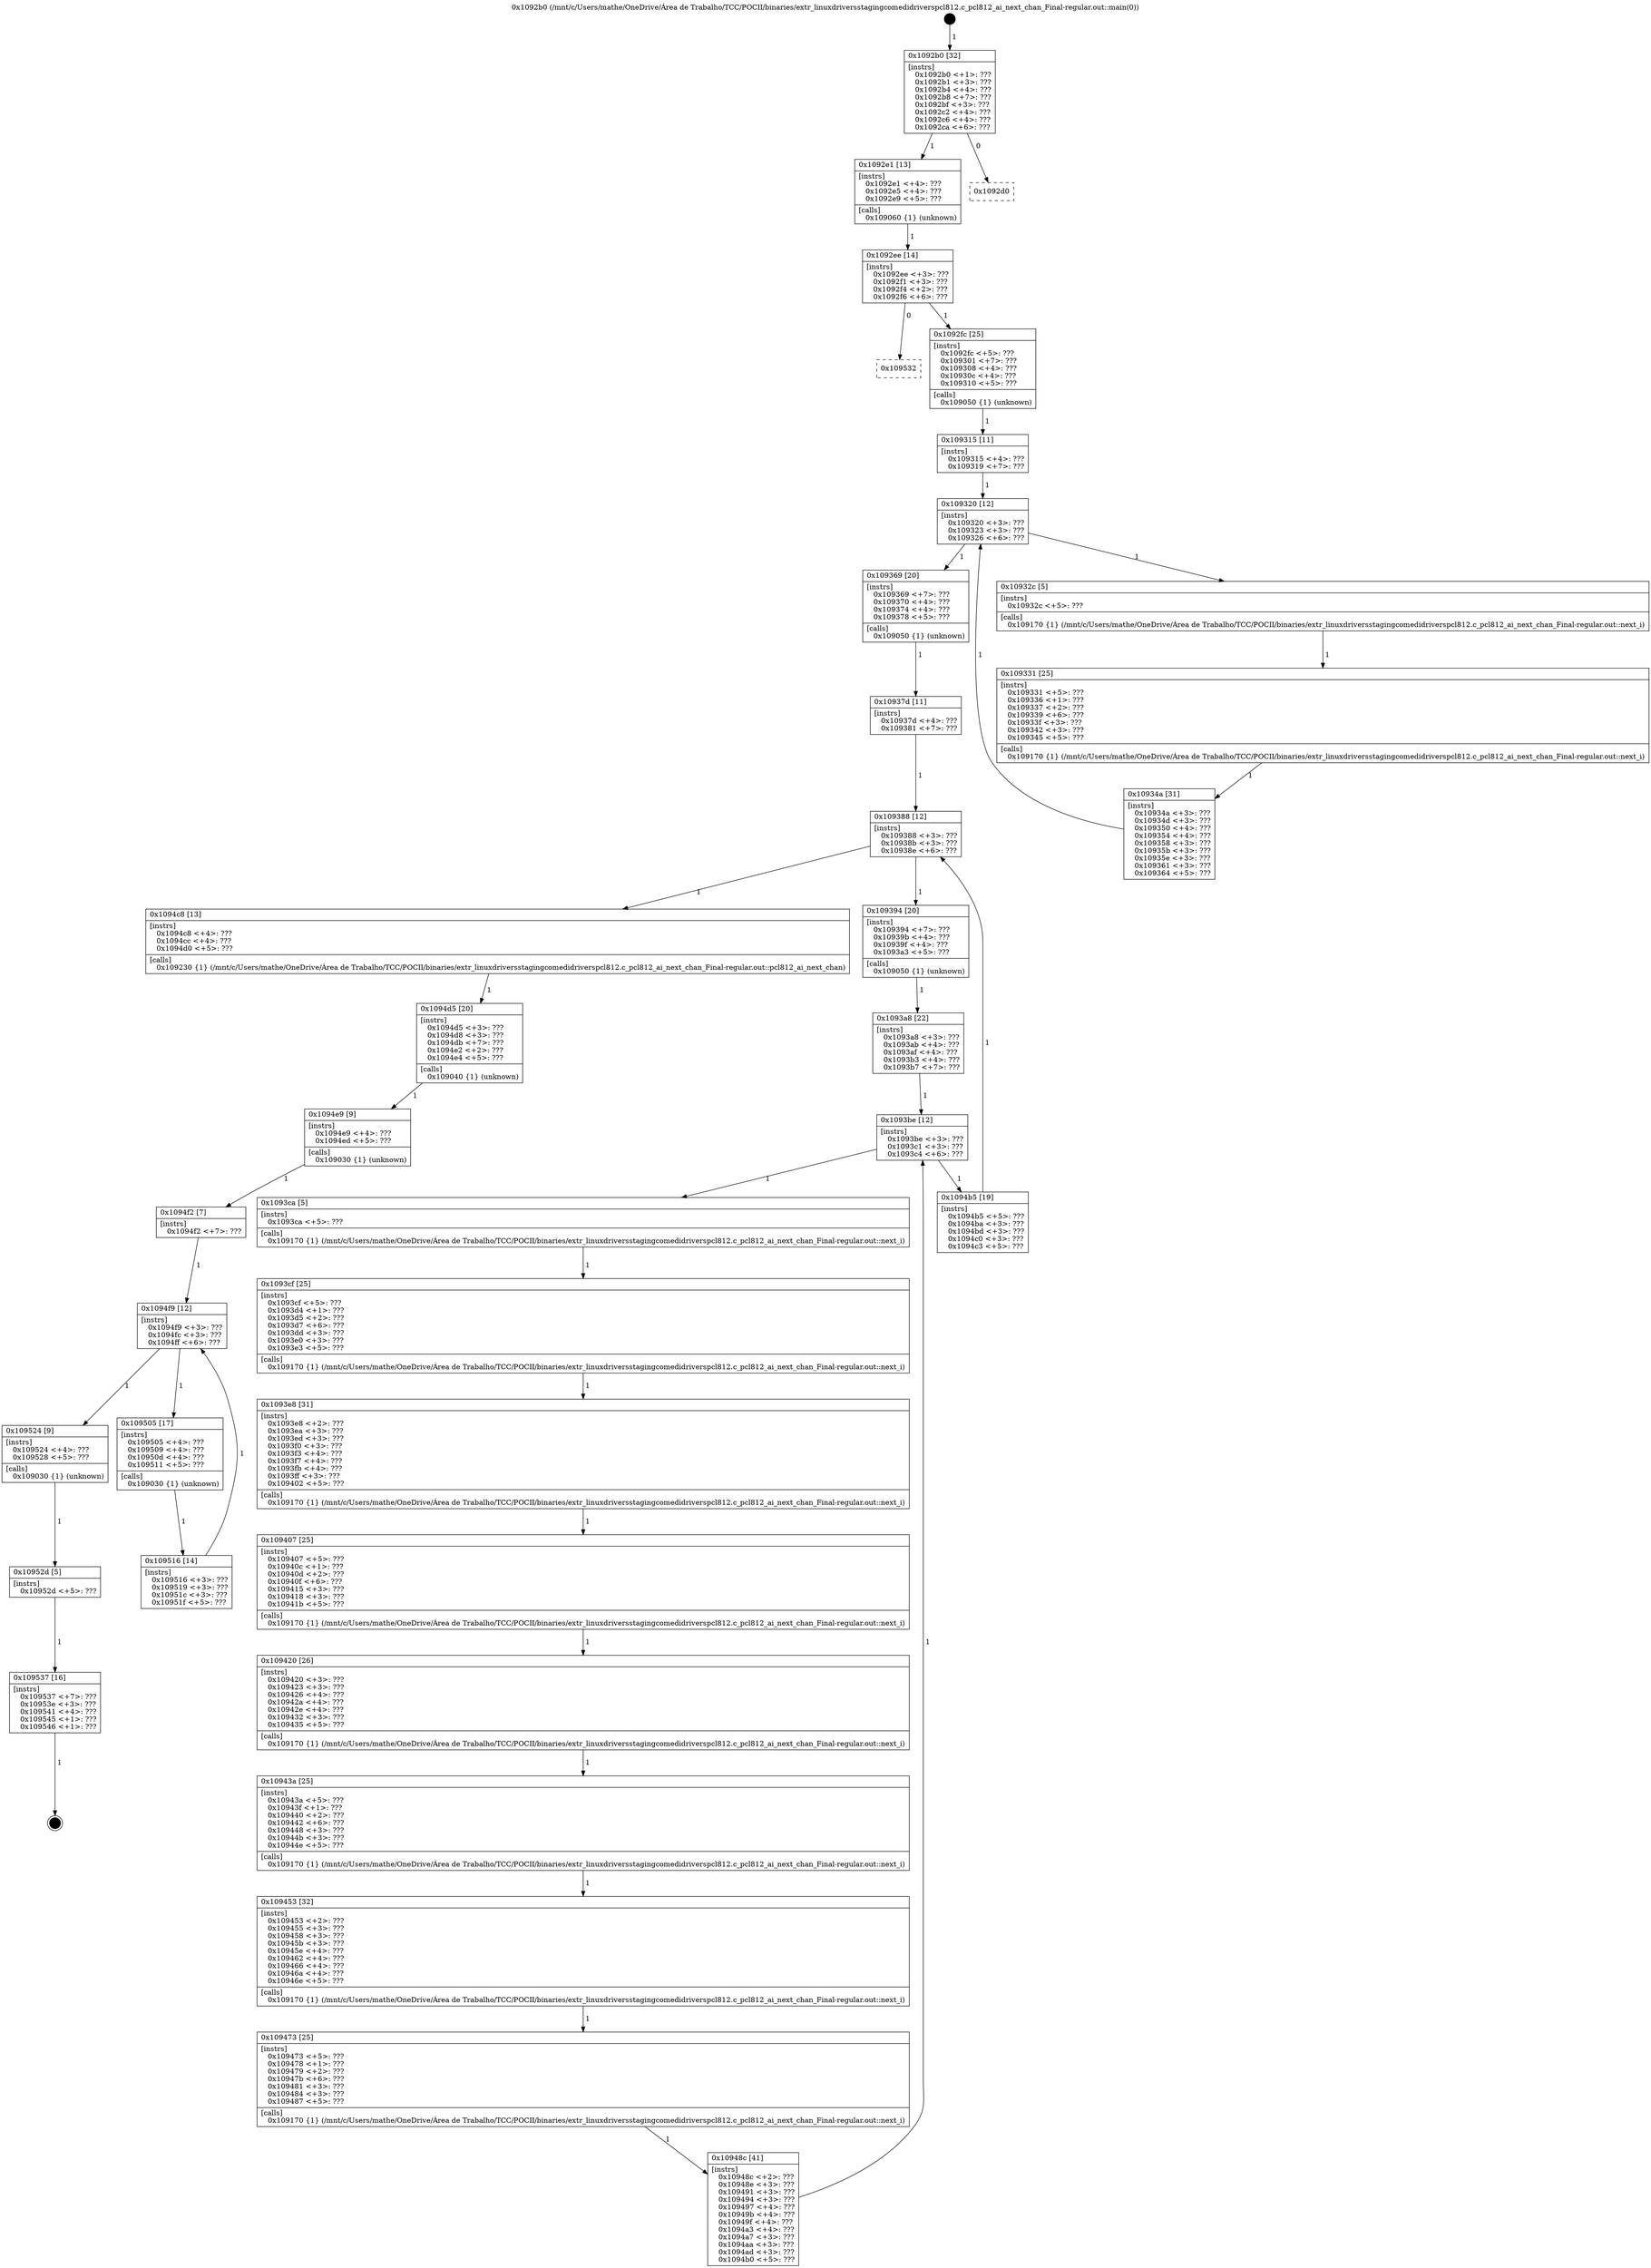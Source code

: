 digraph "0x1092b0" {
  label = "0x1092b0 (/mnt/c/Users/mathe/OneDrive/Área de Trabalho/TCC/POCII/binaries/extr_linuxdriversstagingcomedidriverspcl812.c_pcl812_ai_next_chan_Final-regular.out::main(0))"
  labelloc = "t"
  node[shape=record]

  Entry [label="",width=0.3,height=0.3,shape=circle,fillcolor=black,style=filled]
  "0x1092b0" [label="{
     0x1092b0 [32]\l
     | [instrs]\l
     &nbsp;&nbsp;0x1092b0 \<+1\>: ???\l
     &nbsp;&nbsp;0x1092b1 \<+3\>: ???\l
     &nbsp;&nbsp;0x1092b4 \<+4\>: ???\l
     &nbsp;&nbsp;0x1092b8 \<+7\>: ???\l
     &nbsp;&nbsp;0x1092bf \<+3\>: ???\l
     &nbsp;&nbsp;0x1092c2 \<+4\>: ???\l
     &nbsp;&nbsp;0x1092c6 \<+4\>: ???\l
     &nbsp;&nbsp;0x1092ca \<+6\>: ???\l
  }"]
  "0x1092e1" [label="{
     0x1092e1 [13]\l
     | [instrs]\l
     &nbsp;&nbsp;0x1092e1 \<+4\>: ???\l
     &nbsp;&nbsp;0x1092e5 \<+4\>: ???\l
     &nbsp;&nbsp;0x1092e9 \<+5\>: ???\l
     | [calls]\l
     &nbsp;&nbsp;0x109060 \{1\} (unknown)\l
  }"]
  "0x1092d0" [label="{
     0x1092d0\l
  }", style=dashed]
  "0x1092ee" [label="{
     0x1092ee [14]\l
     | [instrs]\l
     &nbsp;&nbsp;0x1092ee \<+3\>: ???\l
     &nbsp;&nbsp;0x1092f1 \<+3\>: ???\l
     &nbsp;&nbsp;0x1092f4 \<+2\>: ???\l
     &nbsp;&nbsp;0x1092f6 \<+6\>: ???\l
  }"]
  "0x109532" [label="{
     0x109532\l
  }", style=dashed]
  "0x1092fc" [label="{
     0x1092fc [25]\l
     | [instrs]\l
     &nbsp;&nbsp;0x1092fc \<+5\>: ???\l
     &nbsp;&nbsp;0x109301 \<+7\>: ???\l
     &nbsp;&nbsp;0x109308 \<+4\>: ???\l
     &nbsp;&nbsp;0x10930c \<+4\>: ???\l
     &nbsp;&nbsp;0x109310 \<+5\>: ???\l
     | [calls]\l
     &nbsp;&nbsp;0x109050 \{1\} (unknown)\l
  }"]
  Exit [label="",width=0.3,height=0.3,shape=circle,fillcolor=black,style=filled,peripheries=2]
  "0x109320" [label="{
     0x109320 [12]\l
     | [instrs]\l
     &nbsp;&nbsp;0x109320 \<+3\>: ???\l
     &nbsp;&nbsp;0x109323 \<+3\>: ???\l
     &nbsp;&nbsp;0x109326 \<+6\>: ???\l
  }"]
  "0x109369" [label="{
     0x109369 [20]\l
     | [instrs]\l
     &nbsp;&nbsp;0x109369 \<+7\>: ???\l
     &nbsp;&nbsp;0x109370 \<+4\>: ???\l
     &nbsp;&nbsp;0x109374 \<+4\>: ???\l
     &nbsp;&nbsp;0x109378 \<+5\>: ???\l
     | [calls]\l
     &nbsp;&nbsp;0x109050 \{1\} (unknown)\l
  }"]
  "0x10932c" [label="{
     0x10932c [5]\l
     | [instrs]\l
     &nbsp;&nbsp;0x10932c \<+5\>: ???\l
     | [calls]\l
     &nbsp;&nbsp;0x109170 \{1\} (/mnt/c/Users/mathe/OneDrive/Área de Trabalho/TCC/POCII/binaries/extr_linuxdriversstagingcomedidriverspcl812.c_pcl812_ai_next_chan_Final-regular.out::next_i)\l
  }"]
  "0x109331" [label="{
     0x109331 [25]\l
     | [instrs]\l
     &nbsp;&nbsp;0x109331 \<+5\>: ???\l
     &nbsp;&nbsp;0x109336 \<+1\>: ???\l
     &nbsp;&nbsp;0x109337 \<+2\>: ???\l
     &nbsp;&nbsp;0x109339 \<+6\>: ???\l
     &nbsp;&nbsp;0x10933f \<+3\>: ???\l
     &nbsp;&nbsp;0x109342 \<+3\>: ???\l
     &nbsp;&nbsp;0x109345 \<+5\>: ???\l
     | [calls]\l
     &nbsp;&nbsp;0x109170 \{1\} (/mnt/c/Users/mathe/OneDrive/Área de Trabalho/TCC/POCII/binaries/extr_linuxdriversstagingcomedidriverspcl812.c_pcl812_ai_next_chan_Final-regular.out::next_i)\l
  }"]
  "0x10934a" [label="{
     0x10934a [31]\l
     | [instrs]\l
     &nbsp;&nbsp;0x10934a \<+3\>: ???\l
     &nbsp;&nbsp;0x10934d \<+3\>: ???\l
     &nbsp;&nbsp;0x109350 \<+4\>: ???\l
     &nbsp;&nbsp;0x109354 \<+4\>: ???\l
     &nbsp;&nbsp;0x109358 \<+3\>: ???\l
     &nbsp;&nbsp;0x10935b \<+3\>: ???\l
     &nbsp;&nbsp;0x10935e \<+3\>: ???\l
     &nbsp;&nbsp;0x109361 \<+3\>: ???\l
     &nbsp;&nbsp;0x109364 \<+5\>: ???\l
  }"]
  "0x109315" [label="{
     0x109315 [11]\l
     | [instrs]\l
     &nbsp;&nbsp;0x109315 \<+4\>: ???\l
     &nbsp;&nbsp;0x109319 \<+7\>: ???\l
  }"]
  "0x109388" [label="{
     0x109388 [12]\l
     | [instrs]\l
     &nbsp;&nbsp;0x109388 \<+3\>: ???\l
     &nbsp;&nbsp;0x10938b \<+3\>: ???\l
     &nbsp;&nbsp;0x10938e \<+6\>: ???\l
  }"]
  "0x1094c8" [label="{
     0x1094c8 [13]\l
     | [instrs]\l
     &nbsp;&nbsp;0x1094c8 \<+4\>: ???\l
     &nbsp;&nbsp;0x1094cc \<+4\>: ???\l
     &nbsp;&nbsp;0x1094d0 \<+5\>: ???\l
     | [calls]\l
     &nbsp;&nbsp;0x109230 \{1\} (/mnt/c/Users/mathe/OneDrive/Área de Trabalho/TCC/POCII/binaries/extr_linuxdriversstagingcomedidriverspcl812.c_pcl812_ai_next_chan_Final-regular.out::pcl812_ai_next_chan)\l
  }"]
  "0x109394" [label="{
     0x109394 [20]\l
     | [instrs]\l
     &nbsp;&nbsp;0x109394 \<+7\>: ???\l
     &nbsp;&nbsp;0x10939b \<+4\>: ???\l
     &nbsp;&nbsp;0x10939f \<+4\>: ???\l
     &nbsp;&nbsp;0x1093a3 \<+5\>: ???\l
     | [calls]\l
     &nbsp;&nbsp;0x109050 \{1\} (unknown)\l
  }"]
  "0x1093be" [label="{
     0x1093be [12]\l
     | [instrs]\l
     &nbsp;&nbsp;0x1093be \<+3\>: ???\l
     &nbsp;&nbsp;0x1093c1 \<+3\>: ???\l
     &nbsp;&nbsp;0x1093c4 \<+6\>: ???\l
  }"]
  "0x1094b5" [label="{
     0x1094b5 [19]\l
     | [instrs]\l
     &nbsp;&nbsp;0x1094b5 \<+5\>: ???\l
     &nbsp;&nbsp;0x1094ba \<+3\>: ???\l
     &nbsp;&nbsp;0x1094bd \<+3\>: ???\l
     &nbsp;&nbsp;0x1094c0 \<+3\>: ???\l
     &nbsp;&nbsp;0x1094c3 \<+5\>: ???\l
  }"]
  "0x1093ca" [label="{
     0x1093ca [5]\l
     | [instrs]\l
     &nbsp;&nbsp;0x1093ca \<+5\>: ???\l
     | [calls]\l
     &nbsp;&nbsp;0x109170 \{1\} (/mnt/c/Users/mathe/OneDrive/Área de Trabalho/TCC/POCII/binaries/extr_linuxdriversstagingcomedidriverspcl812.c_pcl812_ai_next_chan_Final-regular.out::next_i)\l
  }"]
  "0x1093cf" [label="{
     0x1093cf [25]\l
     | [instrs]\l
     &nbsp;&nbsp;0x1093cf \<+5\>: ???\l
     &nbsp;&nbsp;0x1093d4 \<+1\>: ???\l
     &nbsp;&nbsp;0x1093d5 \<+2\>: ???\l
     &nbsp;&nbsp;0x1093d7 \<+6\>: ???\l
     &nbsp;&nbsp;0x1093dd \<+3\>: ???\l
     &nbsp;&nbsp;0x1093e0 \<+3\>: ???\l
     &nbsp;&nbsp;0x1093e3 \<+5\>: ???\l
     | [calls]\l
     &nbsp;&nbsp;0x109170 \{1\} (/mnt/c/Users/mathe/OneDrive/Área de Trabalho/TCC/POCII/binaries/extr_linuxdriversstagingcomedidriverspcl812.c_pcl812_ai_next_chan_Final-regular.out::next_i)\l
  }"]
  "0x1093e8" [label="{
     0x1093e8 [31]\l
     | [instrs]\l
     &nbsp;&nbsp;0x1093e8 \<+2\>: ???\l
     &nbsp;&nbsp;0x1093ea \<+3\>: ???\l
     &nbsp;&nbsp;0x1093ed \<+3\>: ???\l
     &nbsp;&nbsp;0x1093f0 \<+3\>: ???\l
     &nbsp;&nbsp;0x1093f3 \<+4\>: ???\l
     &nbsp;&nbsp;0x1093f7 \<+4\>: ???\l
     &nbsp;&nbsp;0x1093fb \<+4\>: ???\l
     &nbsp;&nbsp;0x1093ff \<+3\>: ???\l
     &nbsp;&nbsp;0x109402 \<+5\>: ???\l
     | [calls]\l
     &nbsp;&nbsp;0x109170 \{1\} (/mnt/c/Users/mathe/OneDrive/Área de Trabalho/TCC/POCII/binaries/extr_linuxdriversstagingcomedidriverspcl812.c_pcl812_ai_next_chan_Final-regular.out::next_i)\l
  }"]
  "0x109407" [label="{
     0x109407 [25]\l
     | [instrs]\l
     &nbsp;&nbsp;0x109407 \<+5\>: ???\l
     &nbsp;&nbsp;0x10940c \<+1\>: ???\l
     &nbsp;&nbsp;0x10940d \<+2\>: ???\l
     &nbsp;&nbsp;0x10940f \<+6\>: ???\l
     &nbsp;&nbsp;0x109415 \<+3\>: ???\l
     &nbsp;&nbsp;0x109418 \<+3\>: ???\l
     &nbsp;&nbsp;0x10941b \<+5\>: ???\l
     | [calls]\l
     &nbsp;&nbsp;0x109170 \{1\} (/mnt/c/Users/mathe/OneDrive/Área de Trabalho/TCC/POCII/binaries/extr_linuxdriversstagingcomedidriverspcl812.c_pcl812_ai_next_chan_Final-regular.out::next_i)\l
  }"]
  "0x109420" [label="{
     0x109420 [26]\l
     | [instrs]\l
     &nbsp;&nbsp;0x109420 \<+3\>: ???\l
     &nbsp;&nbsp;0x109423 \<+3\>: ???\l
     &nbsp;&nbsp;0x109426 \<+4\>: ???\l
     &nbsp;&nbsp;0x10942a \<+4\>: ???\l
     &nbsp;&nbsp;0x10942e \<+4\>: ???\l
     &nbsp;&nbsp;0x109432 \<+3\>: ???\l
     &nbsp;&nbsp;0x109435 \<+5\>: ???\l
     | [calls]\l
     &nbsp;&nbsp;0x109170 \{1\} (/mnt/c/Users/mathe/OneDrive/Área de Trabalho/TCC/POCII/binaries/extr_linuxdriversstagingcomedidriverspcl812.c_pcl812_ai_next_chan_Final-regular.out::next_i)\l
  }"]
  "0x10943a" [label="{
     0x10943a [25]\l
     | [instrs]\l
     &nbsp;&nbsp;0x10943a \<+5\>: ???\l
     &nbsp;&nbsp;0x10943f \<+1\>: ???\l
     &nbsp;&nbsp;0x109440 \<+2\>: ???\l
     &nbsp;&nbsp;0x109442 \<+6\>: ???\l
     &nbsp;&nbsp;0x109448 \<+3\>: ???\l
     &nbsp;&nbsp;0x10944b \<+3\>: ???\l
     &nbsp;&nbsp;0x10944e \<+5\>: ???\l
     | [calls]\l
     &nbsp;&nbsp;0x109170 \{1\} (/mnt/c/Users/mathe/OneDrive/Área de Trabalho/TCC/POCII/binaries/extr_linuxdriversstagingcomedidriverspcl812.c_pcl812_ai_next_chan_Final-regular.out::next_i)\l
  }"]
  "0x109453" [label="{
     0x109453 [32]\l
     | [instrs]\l
     &nbsp;&nbsp;0x109453 \<+2\>: ???\l
     &nbsp;&nbsp;0x109455 \<+3\>: ???\l
     &nbsp;&nbsp;0x109458 \<+3\>: ???\l
     &nbsp;&nbsp;0x10945b \<+3\>: ???\l
     &nbsp;&nbsp;0x10945e \<+4\>: ???\l
     &nbsp;&nbsp;0x109462 \<+4\>: ???\l
     &nbsp;&nbsp;0x109466 \<+4\>: ???\l
     &nbsp;&nbsp;0x10946a \<+4\>: ???\l
     &nbsp;&nbsp;0x10946e \<+5\>: ???\l
     | [calls]\l
     &nbsp;&nbsp;0x109170 \{1\} (/mnt/c/Users/mathe/OneDrive/Área de Trabalho/TCC/POCII/binaries/extr_linuxdriversstagingcomedidriverspcl812.c_pcl812_ai_next_chan_Final-regular.out::next_i)\l
  }"]
  "0x109473" [label="{
     0x109473 [25]\l
     | [instrs]\l
     &nbsp;&nbsp;0x109473 \<+5\>: ???\l
     &nbsp;&nbsp;0x109478 \<+1\>: ???\l
     &nbsp;&nbsp;0x109479 \<+2\>: ???\l
     &nbsp;&nbsp;0x10947b \<+6\>: ???\l
     &nbsp;&nbsp;0x109481 \<+3\>: ???\l
     &nbsp;&nbsp;0x109484 \<+3\>: ???\l
     &nbsp;&nbsp;0x109487 \<+5\>: ???\l
     | [calls]\l
     &nbsp;&nbsp;0x109170 \{1\} (/mnt/c/Users/mathe/OneDrive/Área de Trabalho/TCC/POCII/binaries/extr_linuxdriversstagingcomedidriverspcl812.c_pcl812_ai_next_chan_Final-regular.out::next_i)\l
  }"]
  "0x10948c" [label="{
     0x10948c [41]\l
     | [instrs]\l
     &nbsp;&nbsp;0x10948c \<+2\>: ???\l
     &nbsp;&nbsp;0x10948e \<+3\>: ???\l
     &nbsp;&nbsp;0x109491 \<+3\>: ???\l
     &nbsp;&nbsp;0x109494 \<+3\>: ???\l
     &nbsp;&nbsp;0x109497 \<+4\>: ???\l
     &nbsp;&nbsp;0x10949b \<+4\>: ???\l
     &nbsp;&nbsp;0x10949f \<+4\>: ???\l
     &nbsp;&nbsp;0x1094a3 \<+4\>: ???\l
     &nbsp;&nbsp;0x1094a7 \<+3\>: ???\l
     &nbsp;&nbsp;0x1094aa \<+3\>: ???\l
     &nbsp;&nbsp;0x1094ad \<+3\>: ???\l
     &nbsp;&nbsp;0x1094b0 \<+5\>: ???\l
  }"]
  "0x1093a8" [label="{
     0x1093a8 [22]\l
     | [instrs]\l
     &nbsp;&nbsp;0x1093a8 \<+3\>: ???\l
     &nbsp;&nbsp;0x1093ab \<+4\>: ???\l
     &nbsp;&nbsp;0x1093af \<+4\>: ???\l
     &nbsp;&nbsp;0x1093b3 \<+4\>: ???\l
     &nbsp;&nbsp;0x1093b7 \<+7\>: ???\l
  }"]
  "0x109537" [label="{
     0x109537 [16]\l
     | [instrs]\l
     &nbsp;&nbsp;0x109537 \<+7\>: ???\l
     &nbsp;&nbsp;0x10953e \<+3\>: ???\l
     &nbsp;&nbsp;0x109541 \<+4\>: ???\l
     &nbsp;&nbsp;0x109545 \<+1\>: ???\l
     &nbsp;&nbsp;0x109546 \<+1\>: ???\l
  }"]
  "0x10937d" [label="{
     0x10937d [11]\l
     | [instrs]\l
     &nbsp;&nbsp;0x10937d \<+4\>: ???\l
     &nbsp;&nbsp;0x109381 \<+7\>: ???\l
  }"]
  "0x1094d5" [label="{
     0x1094d5 [20]\l
     | [instrs]\l
     &nbsp;&nbsp;0x1094d5 \<+3\>: ???\l
     &nbsp;&nbsp;0x1094d8 \<+3\>: ???\l
     &nbsp;&nbsp;0x1094db \<+7\>: ???\l
     &nbsp;&nbsp;0x1094e2 \<+2\>: ???\l
     &nbsp;&nbsp;0x1094e4 \<+5\>: ???\l
     | [calls]\l
     &nbsp;&nbsp;0x109040 \{1\} (unknown)\l
  }"]
  "0x1094e9" [label="{
     0x1094e9 [9]\l
     | [instrs]\l
     &nbsp;&nbsp;0x1094e9 \<+4\>: ???\l
     &nbsp;&nbsp;0x1094ed \<+5\>: ???\l
     | [calls]\l
     &nbsp;&nbsp;0x109030 \{1\} (unknown)\l
  }"]
  "0x1094f9" [label="{
     0x1094f9 [12]\l
     | [instrs]\l
     &nbsp;&nbsp;0x1094f9 \<+3\>: ???\l
     &nbsp;&nbsp;0x1094fc \<+3\>: ???\l
     &nbsp;&nbsp;0x1094ff \<+6\>: ???\l
  }"]
  "0x109524" [label="{
     0x109524 [9]\l
     | [instrs]\l
     &nbsp;&nbsp;0x109524 \<+4\>: ???\l
     &nbsp;&nbsp;0x109528 \<+5\>: ???\l
     | [calls]\l
     &nbsp;&nbsp;0x109030 \{1\} (unknown)\l
  }"]
  "0x109505" [label="{
     0x109505 [17]\l
     | [instrs]\l
     &nbsp;&nbsp;0x109505 \<+4\>: ???\l
     &nbsp;&nbsp;0x109509 \<+4\>: ???\l
     &nbsp;&nbsp;0x10950d \<+4\>: ???\l
     &nbsp;&nbsp;0x109511 \<+5\>: ???\l
     | [calls]\l
     &nbsp;&nbsp;0x109030 \{1\} (unknown)\l
  }"]
  "0x109516" [label="{
     0x109516 [14]\l
     | [instrs]\l
     &nbsp;&nbsp;0x109516 \<+3\>: ???\l
     &nbsp;&nbsp;0x109519 \<+3\>: ???\l
     &nbsp;&nbsp;0x10951c \<+3\>: ???\l
     &nbsp;&nbsp;0x10951f \<+5\>: ???\l
  }"]
  "0x1094f2" [label="{
     0x1094f2 [7]\l
     | [instrs]\l
     &nbsp;&nbsp;0x1094f2 \<+7\>: ???\l
  }"]
  "0x10952d" [label="{
     0x10952d [5]\l
     | [instrs]\l
     &nbsp;&nbsp;0x10952d \<+5\>: ???\l
  }"]
  Entry -> "0x1092b0" [label=" 1"]
  "0x1092b0" -> "0x1092e1" [label=" 1"]
  "0x1092b0" -> "0x1092d0" [label=" 0"]
  "0x1092e1" -> "0x1092ee" [label=" 1"]
  "0x1092ee" -> "0x109532" [label=" 0"]
  "0x1092ee" -> "0x1092fc" [label=" 1"]
  "0x109537" -> Exit [label=" 1"]
  "0x1092fc" -> "0x109315" [label=" 1"]
  "0x109320" -> "0x109369" [label=" 1"]
  "0x109320" -> "0x10932c" [label=" 1"]
  "0x10932c" -> "0x109331" [label=" 1"]
  "0x109331" -> "0x10934a" [label=" 1"]
  "0x109315" -> "0x109320" [label=" 1"]
  "0x10934a" -> "0x109320" [label=" 1"]
  "0x109369" -> "0x10937d" [label=" 1"]
  "0x109388" -> "0x1094c8" [label=" 1"]
  "0x109388" -> "0x109394" [label=" 1"]
  "0x109394" -> "0x1093a8" [label=" 1"]
  "0x1093be" -> "0x1094b5" [label=" 1"]
  "0x1093be" -> "0x1093ca" [label=" 1"]
  "0x1093ca" -> "0x1093cf" [label=" 1"]
  "0x1093cf" -> "0x1093e8" [label=" 1"]
  "0x1093e8" -> "0x109407" [label=" 1"]
  "0x109407" -> "0x109420" [label=" 1"]
  "0x109420" -> "0x10943a" [label=" 1"]
  "0x10943a" -> "0x109453" [label=" 1"]
  "0x109453" -> "0x109473" [label=" 1"]
  "0x109473" -> "0x10948c" [label=" 1"]
  "0x1093a8" -> "0x1093be" [label=" 1"]
  "0x10948c" -> "0x1093be" [label=" 1"]
  "0x10952d" -> "0x109537" [label=" 1"]
  "0x10937d" -> "0x109388" [label=" 1"]
  "0x1094b5" -> "0x109388" [label=" 1"]
  "0x1094c8" -> "0x1094d5" [label=" 1"]
  "0x1094d5" -> "0x1094e9" [label=" 1"]
  "0x1094e9" -> "0x1094f2" [label=" 1"]
  "0x1094f9" -> "0x109524" [label=" 1"]
  "0x1094f9" -> "0x109505" [label=" 1"]
  "0x109505" -> "0x109516" [label=" 1"]
  "0x1094f2" -> "0x1094f9" [label=" 1"]
  "0x109516" -> "0x1094f9" [label=" 1"]
  "0x109524" -> "0x10952d" [label=" 1"]
}

